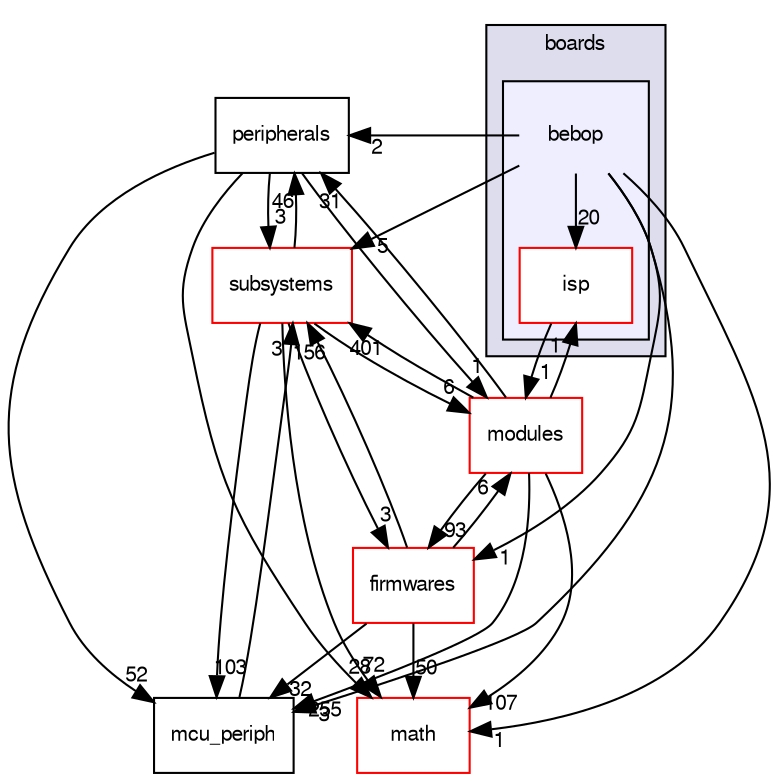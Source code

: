digraph "sw/airborne/boards/bebop" {
  compound=true
  node [ fontsize="10", fontname="FreeSans"];
  edge [ labelfontsize="10", labelfontname="FreeSans"];
  subgraph clusterdir_e030268cd18297cf6282390f76bfcf7f {
    graph [ bgcolor="#ddddee", pencolor="black", label="boards" fontname="FreeSans", fontsize="10", URL="dir_e030268cd18297cf6282390f76bfcf7f.html"]
  subgraph clusterdir_1e1e24cfb731b3b06114ecddfd068653 {
    graph [ bgcolor="#eeeeff", pencolor="black", label="" URL="dir_1e1e24cfb731b3b06114ecddfd068653.html"];
    dir_1e1e24cfb731b3b06114ecddfd068653 [shape=plaintext label="bebop"];
    dir_c07eb852c9f79e837d0b9066de75ee0f [shape=box label="isp" color="red" fillcolor="white" style="filled" URL="dir_c07eb852c9f79e837d0b9066de75ee0f.html"];
  }
  }
  dir_0a48ba2c0a76794adfddddc873522f67 [shape=box label="peripherals" URL="dir_0a48ba2c0a76794adfddddc873522f67.html"];
  dir_12d6ec7aac5a4a9b8cee17e35022d7c7 [shape=box label="subsystems" fillcolor="white" style="filled" color="red" URL="dir_12d6ec7aac5a4a9b8cee17e35022d7c7.html"];
  dir_1ca43f6a116d741d80fb1d0555a2b198 [shape=box label="mcu_periph" URL="dir_1ca43f6a116d741d80fb1d0555a2b198.html"];
  dir_e7d2494544042a787a6ee70a779a5e07 [shape=box label="firmwares" fillcolor="white" style="filled" color="red" URL="dir_e7d2494544042a787a6ee70a779a5e07.html"];
  dir_29343b6f5fcd4b75a5dfbb985ff56864 [shape=box label="math" fillcolor="white" style="filled" color="red" URL="dir_29343b6f5fcd4b75a5dfbb985ff56864.html"];
  dir_c2abcdd6ccb39c3582929c0e3f5651c2 [shape=box label="modules" fillcolor="white" style="filled" color="red" URL="dir_c2abcdd6ccb39c3582929c0e3f5651c2.html"];
  dir_0a48ba2c0a76794adfddddc873522f67->dir_12d6ec7aac5a4a9b8cee17e35022d7c7 [headlabel="3", labeldistance=1.5 headhref="dir_000124_000051.html"];
  dir_0a48ba2c0a76794adfddddc873522f67->dir_1ca43f6a116d741d80fb1d0555a2b198 [headlabel="52", labeldistance=1.5 headhref="dir_000124_000120.html"];
  dir_0a48ba2c0a76794adfddddc873522f67->dir_29343b6f5fcd4b75a5dfbb985ff56864 [headlabel="28", labeldistance=1.5 headhref="dir_000124_000118.html"];
  dir_0a48ba2c0a76794adfddddc873522f67->dir_c2abcdd6ccb39c3582929c0e3f5651c2 [headlabel="1", labeldistance=1.5 headhref="dir_000124_000046.html"];
  dir_12d6ec7aac5a4a9b8cee17e35022d7c7->dir_0a48ba2c0a76794adfddddc873522f67 [headlabel="46", labeldistance=1.5 headhref="dir_000051_000124.html"];
  dir_12d6ec7aac5a4a9b8cee17e35022d7c7->dir_1ca43f6a116d741d80fb1d0555a2b198 [headlabel="103", labeldistance=1.5 headhref="dir_000051_000120.html"];
  dir_12d6ec7aac5a4a9b8cee17e35022d7c7->dir_e7d2494544042a787a6ee70a779a5e07 [headlabel="3", labeldistance=1.5 headhref="dir_000051_000105.html"];
  dir_12d6ec7aac5a4a9b8cee17e35022d7c7->dir_29343b6f5fcd4b75a5dfbb985ff56864 [headlabel="72", labeldistance=1.5 headhref="dir_000051_000118.html"];
  dir_12d6ec7aac5a4a9b8cee17e35022d7c7->dir_c2abcdd6ccb39c3582929c0e3f5651c2 [headlabel="6", labeldistance=1.5 headhref="dir_000051_000046.html"];
  dir_1ca43f6a116d741d80fb1d0555a2b198->dir_12d6ec7aac5a4a9b8cee17e35022d7c7 [headlabel="3", labeldistance=1.5 headhref="dir_000120_000051.html"];
  dir_1e1e24cfb731b3b06114ecddfd068653->dir_0a48ba2c0a76794adfddddc873522f67 [headlabel="2", labeldistance=1.5 headhref="dir_000068_000124.html"];
  dir_1e1e24cfb731b3b06114ecddfd068653->dir_12d6ec7aac5a4a9b8cee17e35022d7c7 [headlabel="5", labeldistance=1.5 headhref="dir_000068_000051.html"];
  dir_1e1e24cfb731b3b06114ecddfd068653->dir_1ca43f6a116d741d80fb1d0555a2b198 [headlabel="3", labeldistance=1.5 headhref="dir_000068_000120.html"];
  dir_1e1e24cfb731b3b06114ecddfd068653->dir_e7d2494544042a787a6ee70a779a5e07 [headlabel="1", labeldistance=1.5 headhref="dir_000068_000105.html"];
  dir_1e1e24cfb731b3b06114ecddfd068653->dir_c07eb852c9f79e837d0b9066de75ee0f [headlabel="20", labeldistance=1.5 headhref="dir_000068_000102.html"];
  dir_1e1e24cfb731b3b06114ecddfd068653->dir_29343b6f5fcd4b75a5dfbb985ff56864 [headlabel="1", labeldistance=1.5 headhref="dir_000068_000118.html"];
  dir_e7d2494544042a787a6ee70a779a5e07->dir_12d6ec7aac5a4a9b8cee17e35022d7c7 [headlabel="156", labeldistance=1.5 headhref="dir_000105_000051.html"];
  dir_e7d2494544042a787a6ee70a779a5e07->dir_1ca43f6a116d741d80fb1d0555a2b198 [headlabel="32", labeldistance=1.5 headhref="dir_000105_000120.html"];
  dir_e7d2494544042a787a6ee70a779a5e07->dir_29343b6f5fcd4b75a5dfbb985ff56864 [headlabel="50", labeldistance=1.5 headhref="dir_000105_000118.html"];
  dir_e7d2494544042a787a6ee70a779a5e07->dir_c2abcdd6ccb39c3582929c0e3f5651c2 [headlabel="6", labeldistance=1.5 headhref="dir_000105_000046.html"];
  dir_c07eb852c9f79e837d0b9066de75ee0f->dir_c2abcdd6ccb39c3582929c0e3f5651c2 [headlabel="1", labeldistance=1.5 headhref="dir_000102_000046.html"];
  dir_c2abcdd6ccb39c3582929c0e3f5651c2->dir_0a48ba2c0a76794adfddddc873522f67 [headlabel="31", labeldistance=1.5 headhref="dir_000046_000124.html"];
  dir_c2abcdd6ccb39c3582929c0e3f5651c2->dir_12d6ec7aac5a4a9b8cee17e35022d7c7 [headlabel="401", labeldistance=1.5 headhref="dir_000046_000051.html"];
  dir_c2abcdd6ccb39c3582929c0e3f5651c2->dir_1ca43f6a116d741d80fb1d0555a2b198 [headlabel="255", labeldistance=1.5 headhref="dir_000046_000120.html"];
  dir_c2abcdd6ccb39c3582929c0e3f5651c2->dir_e7d2494544042a787a6ee70a779a5e07 [headlabel="93", labeldistance=1.5 headhref="dir_000046_000105.html"];
  dir_c2abcdd6ccb39c3582929c0e3f5651c2->dir_c07eb852c9f79e837d0b9066de75ee0f [headlabel="1", labeldistance=1.5 headhref="dir_000046_000102.html"];
  dir_c2abcdd6ccb39c3582929c0e3f5651c2->dir_29343b6f5fcd4b75a5dfbb985ff56864 [headlabel="107", labeldistance=1.5 headhref="dir_000046_000118.html"];
}
